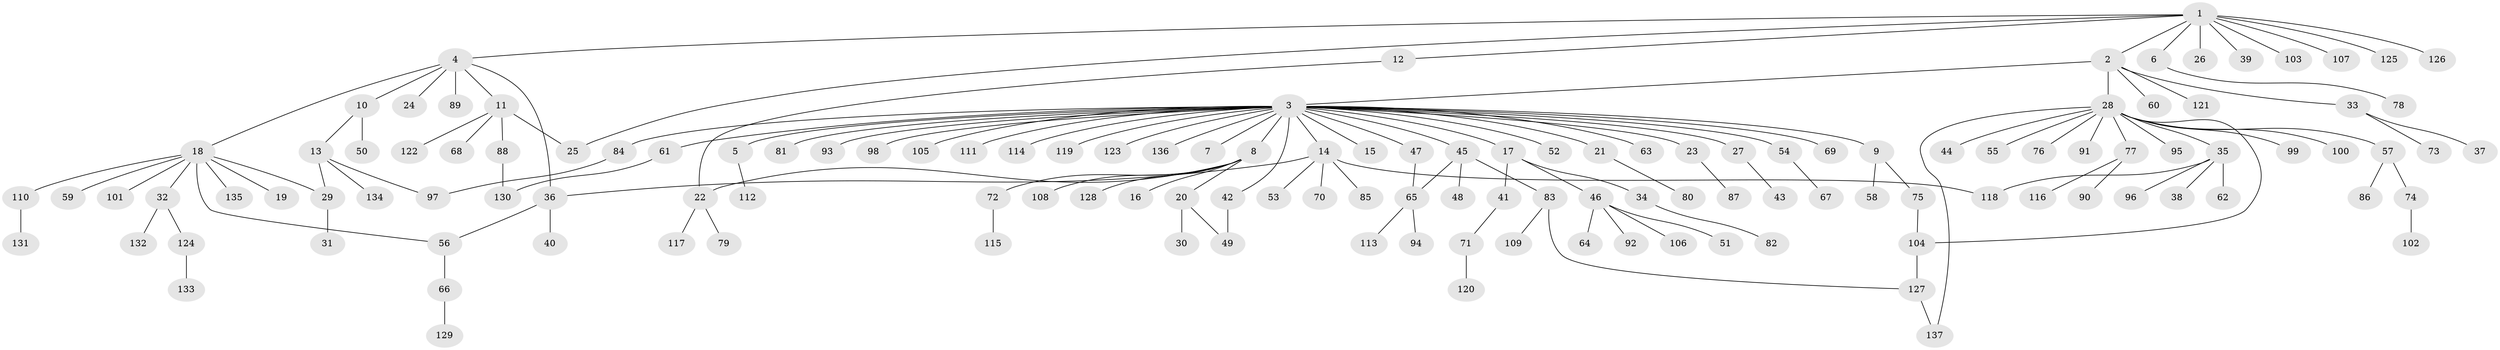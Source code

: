 // Generated by graph-tools (version 1.1) at 2025/35/03/09/25 02:35:43]
// undirected, 137 vertices, 149 edges
graph export_dot {
graph [start="1"]
  node [color=gray90,style=filled];
  1;
  2;
  3;
  4;
  5;
  6;
  7;
  8;
  9;
  10;
  11;
  12;
  13;
  14;
  15;
  16;
  17;
  18;
  19;
  20;
  21;
  22;
  23;
  24;
  25;
  26;
  27;
  28;
  29;
  30;
  31;
  32;
  33;
  34;
  35;
  36;
  37;
  38;
  39;
  40;
  41;
  42;
  43;
  44;
  45;
  46;
  47;
  48;
  49;
  50;
  51;
  52;
  53;
  54;
  55;
  56;
  57;
  58;
  59;
  60;
  61;
  62;
  63;
  64;
  65;
  66;
  67;
  68;
  69;
  70;
  71;
  72;
  73;
  74;
  75;
  76;
  77;
  78;
  79;
  80;
  81;
  82;
  83;
  84;
  85;
  86;
  87;
  88;
  89;
  90;
  91;
  92;
  93;
  94;
  95;
  96;
  97;
  98;
  99;
  100;
  101;
  102;
  103;
  104;
  105;
  106;
  107;
  108;
  109;
  110;
  111;
  112;
  113;
  114;
  115;
  116;
  117;
  118;
  119;
  120;
  121;
  122;
  123;
  124;
  125;
  126;
  127;
  128;
  129;
  130;
  131;
  132;
  133;
  134;
  135;
  136;
  137;
  1 -- 2;
  1 -- 4;
  1 -- 6;
  1 -- 12;
  1 -- 25;
  1 -- 26;
  1 -- 39;
  1 -- 103;
  1 -- 107;
  1 -- 125;
  1 -- 126;
  2 -- 3;
  2 -- 28;
  2 -- 33;
  2 -- 60;
  2 -- 121;
  3 -- 5;
  3 -- 7;
  3 -- 8;
  3 -- 9;
  3 -- 14;
  3 -- 15;
  3 -- 17;
  3 -- 21;
  3 -- 23;
  3 -- 27;
  3 -- 42;
  3 -- 45;
  3 -- 47;
  3 -- 52;
  3 -- 54;
  3 -- 61;
  3 -- 63;
  3 -- 69;
  3 -- 81;
  3 -- 84;
  3 -- 93;
  3 -- 98;
  3 -- 105;
  3 -- 111;
  3 -- 114;
  3 -- 119;
  3 -- 123;
  3 -- 136;
  4 -- 10;
  4 -- 11;
  4 -- 18;
  4 -- 24;
  4 -- 36;
  4 -- 89;
  5 -- 112;
  6 -- 78;
  8 -- 16;
  8 -- 20;
  8 -- 22;
  8 -- 72;
  8 -- 108;
  8 -- 128;
  9 -- 58;
  9 -- 75;
  10 -- 13;
  10 -- 50;
  11 -- 25;
  11 -- 68;
  11 -- 88;
  11 -- 122;
  12 -- 22;
  13 -- 29;
  13 -- 97;
  13 -- 134;
  14 -- 36;
  14 -- 53;
  14 -- 70;
  14 -- 85;
  14 -- 118;
  17 -- 34;
  17 -- 41;
  17 -- 46;
  18 -- 19;
  18 -- 29;
  18 -- 32;
  18 -- 56;
  18 -- 59;
  18 -- 101;
  18 -- 110;
  18 -- 135;
  20 -- 30;
  20 -- 49;
  21 -- 80;
  22 -- 79;
  22 -- 117;
  23 -- 87;
  27 -- 43;
  28 -- 35;
  28 -- 44;
  28 -- 55;
  28 -- 57;
  28 -- 76;
  28 -- 77;
  28 -- 91;
  28 -- 95;
  28 -- 99;
  28 -- 100;
  28 -- 104;
  28 -- 137;
  29 -- 31;
  32 -- 124;
  32 -- 132;
  33 -- 37;
  33 -- 73;
  34 -- 82;
  35 -- 38;
  35 -- 62;
  35 -- 96;
  35 -- 118;
  36 -- 40;
  36 -- 56;
  41 -- 71;
  42 -- 49;
  45 -- 48;
  45 -- 65;
  45 -- 83;
  46 -- 51;
  46 -- 64;
  46 -- 92;
  46 -- 106;
  47 -- 65;
  54 -- 67;
  56 -- 66;
  57 -- 74;
  57 -- 86;
  61 -- 130;
  65 -- 94;
  65 -- 113;
  66 -- 129;
  71 -- 120;
  72 -- 115;
  74 -- 102;
  75 -- 104;
  77 -- 90;
  77 -- 116;
  83 -- 109;
  83 -- 127;
  84 -- 97;
  88 -- 130;
  104 -- 127;
  110 -- 131;
  124 -- 133;
  127 -- 137;
}
